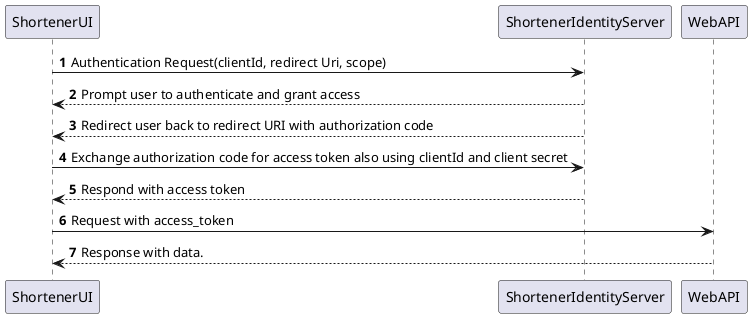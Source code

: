 ﻿@startuml
'https://plantuml.com/sequence-diagram

autonumber

ShortenerUI -> ShortenerIdentityServer: Authentication Request(clientId, redirect Uri, scope)
ShortenerUI <-- ShortenerIdentityServer: Prompt user to authenticate and grant access
ShortenerUI <-- ShortenerIdentityServer: Redirect user back to redirect URI with authorization code

ShortenerUI -> ShortenerIdentityServer: Exchange authorization code for access token also using clientId and client secret
ShortenerUI <-- ShortenerIdentityServer: Respond with access token

ShortenerUI -> WebAPI: Request with access_token
ShortenerUI <-- WebAPI: Response with data.
@enduml
